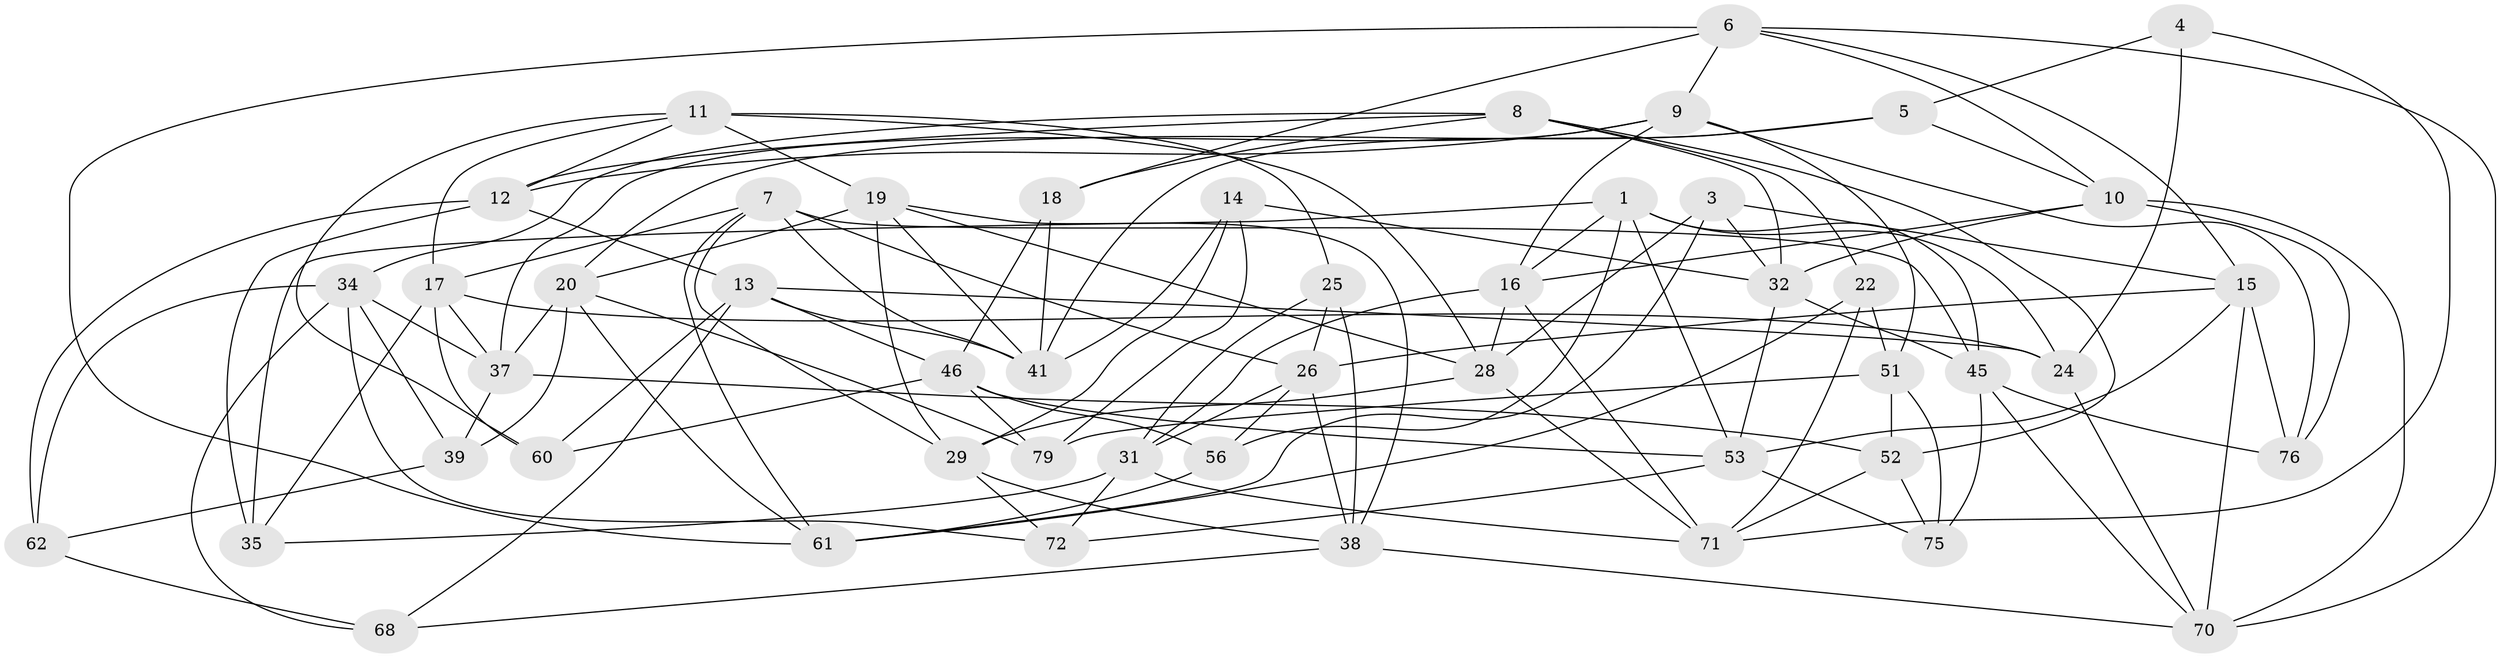 // original degree distribution, {4: 1.0}
// Generated by graph-tools (version 1.1) at 2025/11/02/27/25 16:11:43]
// undirected, 49 vertices, 128 edges
graph export_dot {
graph [start="1"]
  node [color=gray90,style=filled];
  1 [super="+2"];
  3;
  4;
  5;
  6 [super="+67"];
  7 [super="+47"];
  8 [super="+66"];
  9 [super="+42"];
  10 [super="+27"];
  11 [super="+33"];
  12 [super="+69"];
  13 [super="+64"];
  14;
  15 [super="+54"];
  16 [super="+23"];
  17 [super="+21"];
  18;
  19 [super="+36"];
  20 [super="+77"];
  22;
  24 [super="+30"];
  25;
  26 [super="+43"];
  28 [super="+65"];
  29 [super="+40"];
  31 [super="+55"];
  32 [super="+50"];
  34 [super="+73"];
  35;
  37 [super="+44"];
  38 [super="+49"];
  39;
  41 [super="+81"];
  45 [super="+59"];
  46 [super="+48"];
  51 [super="+58"];
  52 [super="+63"];
  53 [super="+57"];
  56;
  60;
  61 [super="+80"];
  62;
  68;
  70 [super="+78"];
  71 [super="+74"];
  72;
  75;
  76;
  79;
  1 -- 24;
  1 -- 56;
  1 -- 35;
  1 -- 45;
  1 -- 53;
  1 -- 16;
  3 -- 61;
  3 -- 28;
  3 -- 32;
  3 -- 15;
  4 -- 5;
  4 -- 24 [weight=2];
  4 -- 71;
  5 -- 10;
  5 -- 20;
  5 -- 41;
  6 -- 10;
  6 -- 18;
  6 -- 61;
  6 -- 9;
  6 -- 15;
  6 -- 70;
  7 -- 41;
  7 -- 45;
  7 -- 17;
  7 -- 26;
  7 -- 61;
  7 -- 29;
  8 -- 32;
  8 -- 34;
  8 -- 18;
  8 -- 12;
  8 -- 22;
  8 -- 52;
  9 -- 76;
  9 -- 37;
  9 -- 16;
  9 -- 12;
  9 -- 51;
  10 -- 16;
  10 -- 32;
  10 -- 76;
  10 -- 70;
  11 -- 19;
  11 -- 60;
  11 -- 25;
  11 -- 12;
  11 -- 28;
  11 -- 17;
  12 -- 62;
  12 -- 35;
  12 -- 13;
  13 -- 46;
  13 -- 68;
  13 -- 60;
  13 -- 41;
  13 -- 24;
  14 -- 79;
  14 -- 29;
  14 -- 32;
  14 -- 41;
  15 -- 70;
  15 -- 26;
  15 -- 53;
  15 -- 76;
  16 -- 28;
  16 -- 71;
  16 -- 31;
  17 -- 60;
  17 -- 35;
  17 -- 37;
  17 -- 24;
  18 -- 41;
  18 -- 46;
  19 -- 38;
  19 -- 29;
  19 -- 41;
  19 -- 28;
  19 -- 20;
  20 -- 39;
  20 -- 61;
  20 -- 37;
  20 -- 79;
  22 -- 61;
  22 -- 51;
  22 -- 71;
  24 -- 70;
  25 -- 26;
  25 -- 31;
  25 -- 38;
  26 -- 38;
  26 -- 56;
  26 -- 31;
  28 -- 29;
  28 -- 71;
  29 -- 72;
  29 -- 38;
  31 -- 35;
  31 -- 72;
  31 -- 71;
  32 -- 53;
  32 -- 45;
  34 -- 72;
  34 -- 62;
  34 -- 68;
  34 -- 37;
  34 -- 39;
  37 -- 39;
  37 -- 52;
  38 -- 68;
  38 -- 70;
  39 -- 62;
  45 -- 75;
  45 -- 76;
  45 -- 70;
  46 -- 79;
  46 -- 53;
  46 -- 56;
  46 -- 60;
  51 -- 79;
  51 -- 75;
  51 -- 52 [weight=2];
  52 -- 71;
  52 -- 75;
  53 -- 75;
  53 -- 72;
  56 -- 61;
  62 -- 68;
}
